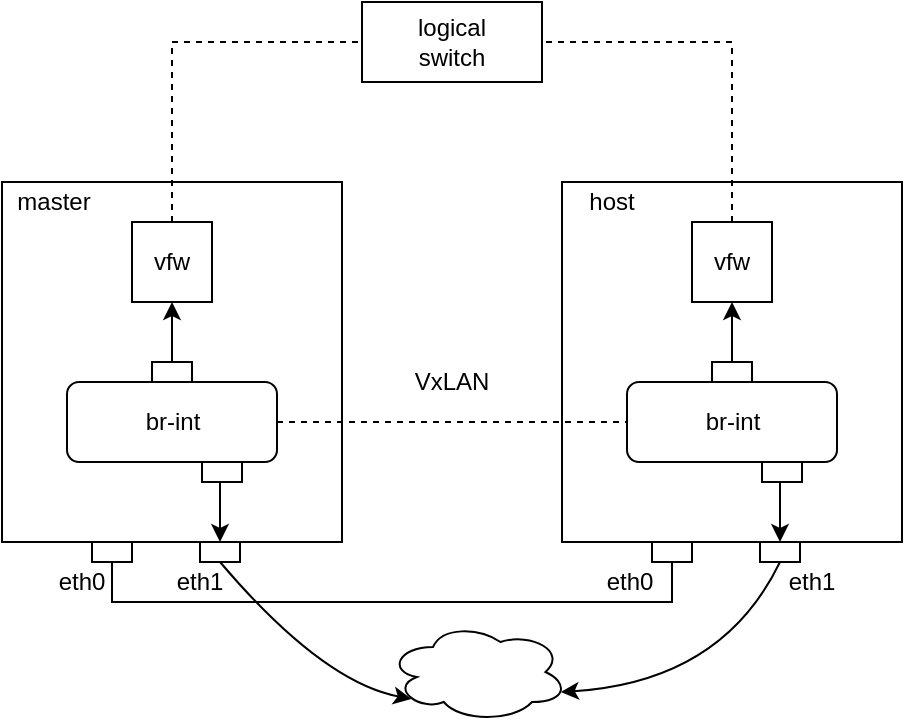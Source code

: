 <mxfile version="12.9.4" type="github">
  <diagram id="NUOA6mpo8N-NY2d6egCE" name="Page-1">
    <mxGraphModel dx="1102" dy="582" grid="1" gridSize="10" guides="1" tooltips="1" connect="1" arrows="1" fold="1" page="1" pageScale="1" pageWidth="827" pageHeight="1169" math="0" shadow="0">
      <root>
        <mxCell id="0" />
        <mxCell id="1" parent="0" />
        <mxCell id="D7tAY-Ja1K5RIbv1iKdG-1" value="" style="rounded=0;whiteSpace=wrap;html=1;" parent="1" vertex="1">
          <mxGeometry x="80" y="110" width="170" height="180" as="geometry" />
        </mxCell>
        <mxCell id="D7tAY-Ja1K5RIbv1iKdG-2" value="br-int" style="rounded=1;whiteSpace=wrap;html=1;" parent="1" vertex="1">
          <mxGeometry x="112.5" y="210" width="105" height="40" as="geometry" />
        </mxCell>
        <mxCell id="D7tAY-Ja1K5RIbv1iKdG-29" style="edgeStyle=orthogonalEdgeStyle;rounded=0;orthogonalLoop=1;jettySize=auto;html=1;exitX=0.5;exitY=1;exitDx=0;exitDy=0;entryX=0.5;entryY=0;entryDx=0;entryDy=0;endArrow=classic;endFill=1;" parent="1" source="D7tAY-Ja1K5RIbv1iKdG-3" target="D7tAY-Ja1K5RIbv1iKdG-10" edge="1">
          <mxGeometry relative="1" as="geometry" />
        </mxCell>
        <mxCell id="D7tAY-Ja1K5RIbv1iKdG-3" value="" style="rounded=0;whiteSpace=wrap;html=1;" parent="1" vertex="1">
          <mxGeometry x="180" y="250" width="20" height="10" as="geometry" />
        </mxCell>
        <mxCell id="D7tAY-Ja1K5RIbv1iKdG-8" value="" style="edgeStyle=orthogonalEdgeStyle;rounded=0;orthogonalLoop=1;jettySize=auto;html=1;entryX=0.5;entryY=1;entryDx=0;entryDy=0;entryPerimeter=0;" parent="1" source="D7tAY-Ja1K5RIbv1iKdG-4" target="D7tAY-Ja1K5RIbv1iKdG-5" edge="1">
          <mxGeometry relative="1" as="geometry">
            <mxPoint x="165" y="120" as="targetPoint" />
          </mxGeometry>
        </mxCell>
        <mxCell id="D7tAY-Ja1K5RIbv1iKdG-4" value="" style="rounded=0;whiteSpace=wrap;html=1;" parent="1" vertex="1">
          <mxGeometry x="155" y="200" width="20" height="10" as="geometry" />
        </mxCell>
        <mxCell id="D7tAY-Ja1K5RIbv1iKdG-25" style="edgeStyle=orthogonalEdgeStyle;rounded=0;orthogonalLoop=1;jettySize=auto;html=1;exitX=0.5;exitY=0;exitDx=0;exitDy=0;entryX=0;entryY=0.5;entryDx=0;entryDy=0;dashed=1;endArrow=none;endFill=0;" parent="1" source="D7tAY-Ja1K5RIbv1iKdG-5" target="D7tAY-Ja1K5RIbv1iKdG-23" edge="1">
          <mxGeometry relative="1" as="geometry" />
        </mxCell>
        <mxCell id="D7tAY-Ja1K5RIbv1iKdG-5" value="vfw" style="whiteSpace=wrap;html=1;aspect=fixed;" parent="1" vertex="1">
          <mxGeometry x="145" y="130" width="40" height="40" as="geometry" />
        </mxCell>
        <mxCell id="D7tAY-Ja1K5RIbv1iKdG-45" style="edgeStyle=orthogonalEdgeStyle;rounded=0;orthogonalLoop=1;jettySize=auto;html=1;exitX=0.5;exitY=1;exitDx=0;exitDy=0;entryX=0.5;entryY=1;entryDx=0;entryDy=0;endArrow=none;endFill=0;" parent="1" source="D7tAY-Ja1K5RIbv1iKdG-9" target="D7tAY-Ja1K5RIbv1iKdG-19" edge="1">
          <mxGeometry relative="1" as="geometry" />
        </mxCell>
        <mxCell id="D7tAY-Ja1K5RIbv1iKdG-9" value="" style="rounded=0;whiteSpace=wrap;html=1;" parent="1" vertex="1">
          <mxGeometry x="125" y="290" width="20" height="10" as="geometry" />
        </mxCell>
        <mxCell id="D7tAY-Ja1K5RIbv1iKdG-10" value="" style="rounded=0;whiteSpace=wrap;html=1;" parent="1" vertex="1">
          <mxGeometry x="179" y="290" width="20" height="10" as="geometry" />
        </mxCell>
        <mxCell id="D7tAY-Ja1K5RIbv1iKdG-11" value="eth0" style="text;html=1;strokeColor=none;fillColor=none;align=center;verticalAlign=middle;whiteSpace=wrap;rounded=0;" parent="1" vertex="1">
          <mxGeometry x="100" y="300" width="40" height="20" as="geometry" />
        </mxCell>
        <mxCell id="D7tAY-Ja1K5RIbv1iKdG-12" value="eth1" style="text;html=1;strokeColor=none;fillColor=none;align=center;verticalAlign=middle;whiteSpace=wrap;rounded=0;" parent="1" vertex="1">
          <mxGeometry x="159" y="300" width="40" height="20" as="geometry" />
        </mxCell>
        <mxCell id="D7tAY-Ja1K5RIbv1iKdG-13" value="" style="rounded=0;whiteSpace=wrap;html=1;" parent="1" vertex="1">
          <mxGeometry x="360" y="110" width="170" height="180" as="geometry" />
        </mxCell>
        <mxCell id="D7tAY-Ja1K5RIbv1iKdG-14" value="br-int" style="rounded=1;whiteSpace=wrap;html=1;" parent="1" vertex="1">
          <mxGeometry x="392.5" y="210" width="105" height="40" as="geometry" />
        </mxCell>
        <mxCell id="D7tAY-Ja1K5RIbv1iKdG-30" style="edgeStyle=orthogonalEdgeStyle;rounded=0;orthogonalLoop=1;jettySize=auto;html=1;exitX=0.5;exitY=1;exitDx=0;exitDy=0;entryX=0.5;entryY=0;entryDx=0;entryDy=0;endArrow=classic;endFill=1;" parent="1" source="D7tAY-Ja1K5RIbv1iKdG-15" target="D7tAY-Ja1K5RIbv1iKdG-20" edge="1">
          <mxGeometry relative="1" as="geometry" />
        </mxCell>
        <mxCell id="D7tAY-Ja1K5RIbv1iKdG-15" value="" style="rounded=0;whiteSpace=wrap;html=1;" parent="1" vertex="1">
          <mxGeometry x="460" y="250" width="20" height="10" as="geometry" />
        </mxCell>
        <mxCell id="D7tAY-Ja1K5RIbv1iKdG-16" value="" style="edgeStyle=orthogonalEdgeStyle;rounded=0;orthogonalLoop=1;jettySize=auto;html=1;entryX=0.5;entryY=1;entryDx=0;entryDy=0;entryPerimeter=0;" parent="1" source="D7tAY-Ja1K5RIbv1iKdG-17" target="D7tAY-Ja1K5RIbv1iKdG-18" edge="1">
          <mxGeometry relative="1" as="geometry">
            <mxPoint x="445" y="120" as="targetPoint" />
          </mxGeometry>
        </mxCell>
        <mxCell id="D7tAY-Ja1K5RIbv1iKdG-17" value="" style="rounded=0;whiteSpace=wrap;html=1;" parent="1" vertex="1">
          <mxGeometry x="435" y="200" width="20" height="10" as="geometry" />
        </mxCell>
        <mxCell id="D7tAY-Ja1K5RIbv1iKdG-26" style="edgeStyle=orthogonalEdgeStyle;rounded=0;orthogonalLoop=1;jettySize=auto;html=1;exitX=0.5;exitY=0;exitDx=0;exitDy=0;entryX=1;entryY=0.5;entryDx=0;entryDy=0;dashed=1;endArrow=none;endFill=0;" parent="1" source="D7tAY-Ja1K5RIbv1iKdG-18" target="D7tAY-Ja1K5RIbv1iKdG-23" edge="1">
          <mxGeometry relative="1" as="geometry" />
        </mxCell>
        <mxCell id="D7tAY-Ja1K5RIbv1iKdG-18" value="vfw" style="whiteSpace=wrap;html=1;aspect=fixed;" parent="1" vertex="1">
          <mxGeometry x="425" y="130" width="40" height="40" as="geometry" />
        </mxCell>
        <mxCell id="D7tAY-Ja1K5RIbv1iKdG-19" value="" style="rounded=0;whiteSpace=wrap;html=1;" parent="1" vertex="1">
          <mxGeometry x="405" y="290" width="20" height="10" as="geometry" />
        </mxCell>
        <mxCell id="D7tAY-Ja1K5RIbv1iKdG-20" value="" style="rounded=0;whiteSpace=wrap;html=1;" parent="1" vertex="1">
          <mxGeometry x="459" y="290" width="20" height="10" as="geometry" />
        </mxCell>
        <mxCell id="D7tAY-Ja1K5RIbv1iKdG-22" value="eth1" style="text;html=1;strokeColor=none;fillColor=none;align=center;verticalAlign=middle;whiteSpace=wrap;rounded=0;" parent="1" vertex="1">
          <mxGeometry x="465" y="300" width="40" height="20" as="geometry" />
        </mxCell>
        <mxCell id="D7tAY-Ja1K5RIbv1iKdG-23" value="logical&lt;br&gt;switch" style="rounded=0;whiteSpace=wrap;html=1;" parent="1" vertex="1">
          <mxGeometry x="260" y="20" width="90" height="40" as="geometry" />
        </mxCell>
        <mxCell id="D7tAY-Ja1K5RIbv1iKdG-28" value="VxLAN" style="text;html=1;strokeColor=none;fillColor=none;align=center;verticalAlign=middle;whiteSpace=wrap;rounded=0;" parent="1" vertex="1">
          <mxGeometry x="285" y="200" width="40" height="20" as="geometry" />
        </mxCell>
        <mxCell id="D7tAY-Ja1K5RIbv1iKdG-31" value="" style="ellipse;shape=cloud;whiteSpace=wrap;html=1;" parent="1" vertex="1">
          <mxGeometry x="273" y="330" width="90" height="50" as="geometry" />
        </mxCell>
        <mxCell id="D7tAY-Ja1K5RIbv1iKdG-32" value="master" style="text;html=1;strokeColor=none;fillColor=none;align=center;verticalAlign=middle;whiteSpace=wrap;rounded=0;" parent="1" vertex="1">
          <mxGeometry x="86" y="110" width="40" height="20" as="geometry" />
        </mxCell>
        <mxCell id="D7tAY-Ja1K5RIbv1iKdG-33" value="host" style="text;html=1;strokeColor=none;fillColor=none;align=center;verticalAlign=middle;whiteSpace=wrap;rounded=0;" parent="1" vertex="1">
          <mxGeometry x="365" y="110" width="40" height="20" as="geometry" />
        </mxCell>
        <mxCell id="D7tAY-Ja1K5RIbv1iKdG-36" value="" style="curved=1;endArrow=classic;html=1;exitX=0.5;exitY=1;exitDx=0;exitDy=0;entryX=0.13;entryY=0.77;entryDx=0;entryDy=0;entryPerimeter=0;" parent="1" source="D7tAY-Ja1K5RIbv1iKdG-10" target="D7tAY-Ja1K5RIbv1iKdG-31" edge="1">
          <mxGeometry width="50" height="50" relative="1" as="geometry">
            <mxPoint x="160" y="400" as="sourcePoint" />
            <mxPoint x="260" y="358" as="targetPoint" />
            <Array as="points">
              <mxPoint x="240" y="360" />
            </Array>
          </mxGeometry>
        </mxCell>
        <mxCell id="D7tAY-Ja1K5RIbv1iKdG-37" value="" style="curved=1;endArrow=classic;html=1;exitX=0.5;exitY=1;exitDx=0;exitDy=0;entryX=0.96;entryY=0.7;entryDx=0;entryDy=0;entryPerimeter=0;" parent="1" source="D7tAY-Ja1K5RIbv1iKdG-20" target="D7tAY-Ja1K5RIbv1iKdG-31" edge="1">
          <mxGeometry width="50" height="50" relative="1" as="geometry">
            <mxPoint x="390" y="380" as="sourcePoint" />
            <mxPoint x="440" y="330" as="targetPoint" />
            <Array as="points">
              <mxPoint x="440" y="360" />
            </Array>
          </mxGeometry>
        </mxCell>
        <mxCell id="D7tAY-Ja1K5RIbv1iKdG-44" value="eth0" style="text;html=1;strokeColor=none;fillColor=none;align=center;verticalAlign=middle;whiteSpace=wrap;rounded=0;" parent="1" vertex="1">
          <mxGeometry x="374" y="300" width="40" height="20" as="geometry" />
        </mxCell>
        <mxCell id="D7tAY-Ja1K5RIbv1iKdG-27" style="edgeStyle=orthogonalEdgeStyle;rounded=0;orthogonalLoop=1;jettySize=auto;html=1;exitX=1;exitY=0.5;exitDx=0;exitDy=0;dashed=1;endArrow=none;endFill=0;" parent="1" source="D7tAY-Ja1K5RIbv1iKdG-2" target="D7tAY-Ja1K5RIbv1iKdG-14" edge="1">
          <mxGeometry relative="1" as="geometry" />
        </mxCell>
      </root>
    </mxGraphModel>
  </diagram>
</mxfile>
